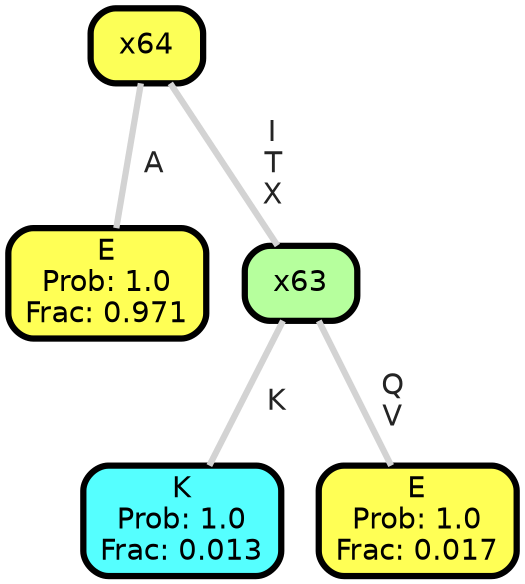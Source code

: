 graph Tree {
node [shape=box, style="filled, rounded",color="black",penwidth="3",fontcolor="black",                 fontname=helvetica] ;
graph [ranksep="0 equally", splines=straight,                 bgcolor=transparent, dpi=200] ;
edge [fontname=helvetica, fontweight=bold,fontcolor=grey14,color=lightgray] ;
0 [label="E
Prob: 1.0
Frac: 0.971", fillcolor="#ffff55"] ;
1 [label="x64", fillcolor="#fcff57"] ;
2 [label="K
Prob: 1.0
Frac: 0.013", fillcolor="#55ffff"] ;
3 [label="x63", fillcolor="#b6ff9d"] ;
4 [label="E
Prob: 1.0
Frac: 0.017", fillcolor="#ffff55"] ;
1 -- 0 [label=" A",penwidth=3] ;
1 -- 3 [label=" I\n T\n X",penwidth=3] ;
3 -- 2 [label=" K",penwidth=3] ;
3 -- 4 [label=" Q\n V",penwidth=3] ;
{rank = same;}}